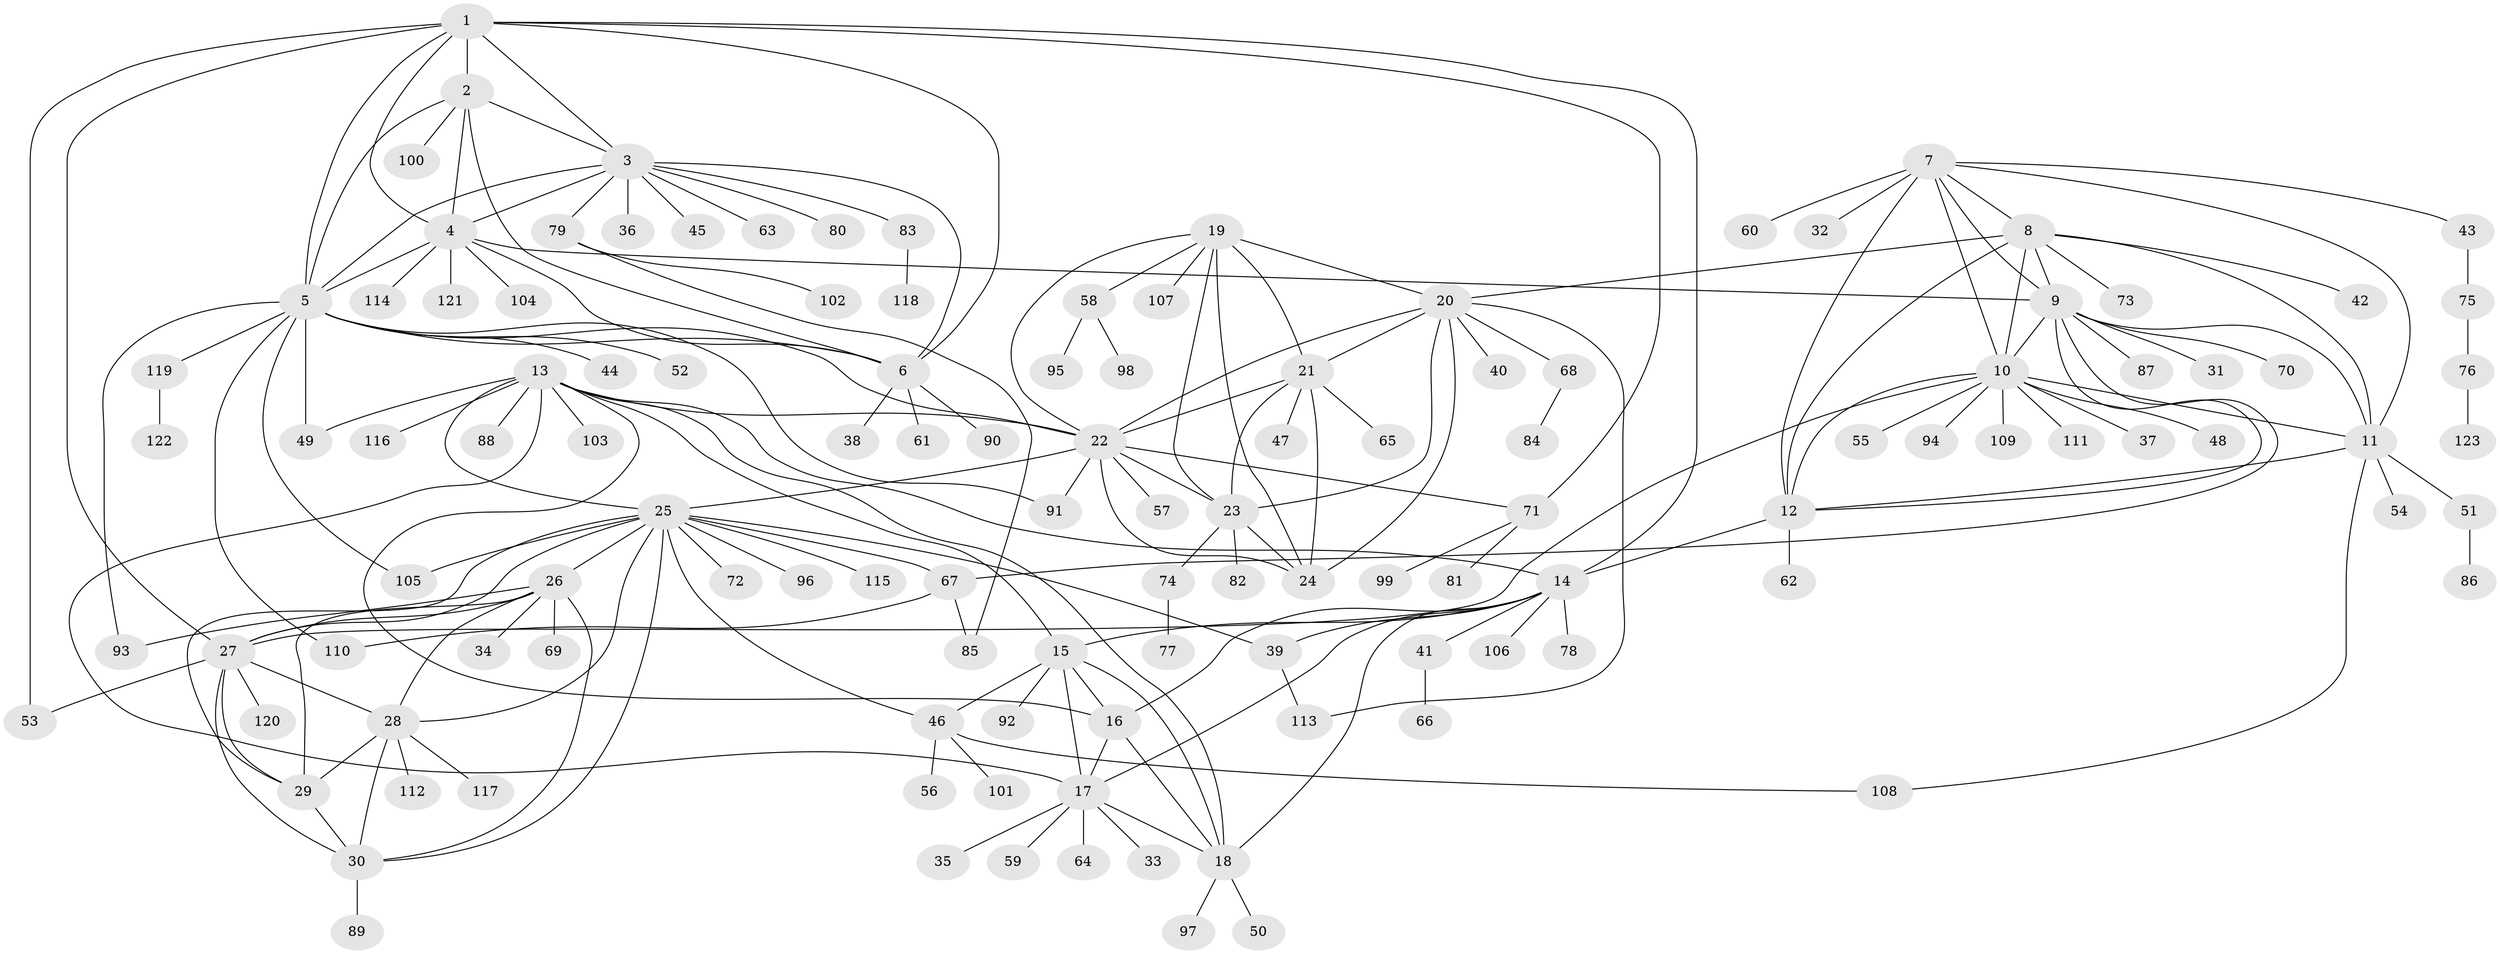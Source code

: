 // Generated by graph-tools (version 1.1) at 2025/26/03/09/25 03:26:44]
// undirected, 123 vertices, 191 edges
graph export_dot {
graph [start="1"]
  node [color=gray90,style=filled];
  1;
  2;
  3;
  4;
  5;
  6;
  7;
  8;
  9;
  10;
  11;
  12;
  13;
  14;
  15;
  16;
  17;
  18;
  19;
  20;
  21;
  22;
  23;
  24;
  25;
  26;
  27;
  28;
  29;
  30;
  31;
  32;
  33;
  34;
  35;
  36;
  37;
  38;
  39;
  40;
  41;
  42;
  43;
  44;
  45;
  46;
  47;
  48;
  49;
  50;
  51;
  52;
  53;
  54;
  55;
  56;
  57;
  58;
  59;
  60;
  61;
  62;
  63;
  64;
  65;
  66;
  67;
  68;
  69;
  70;
  71;
  72;
  73;
  74;
  75;
  76;
  77;
  78;
  79;
  80;
  81;
  82;
  83;
  84;
  85;
  86;
  87;
  88;
  89;
  90;
  91;
  92;
  93;
  94;
  95;
  96;
  97;
  98;
  99;
  100;
  101;
  102;
  103;
  104;
  105;
  106;
  107;
  108;
  109;
  110;
  111;
  112;
  113;
  114;
  115;
  116;
  117;
  118;
  119;
  120;
  121;
  122;
  123;
  1 -- 2;
  1 -- 3;
  1 -- 4;
  1 -- 5;
  1 -- 6;
  1 -- 14;
  1 -- 27;
  1 -- 53;
  1 -- 71;
  2 -- 3;
  2 -- 4;
  2 -- 5;
  2 -- 6;
  2 -- 100;
  3 -- 4;
  3 -- 5;
  3 -- 6;
  3 -- 36;
  3 -- 45;
  3 -- 63;
  3 -- 79;
  3 -- 80;
  3 -- 83;
  4 -- 5;
  4 -- 6;
  4 -- 9;
  4 -- 104;
  4 -- 114;
  4 -- 121;
  5 -- 6;
  5 -- 22;
  5 -- 44;
  5 -- 49;
  5 -- 52;
  5 -- 91;
  5 -- 93;
  5 -- 105;
  5 -- 110;
  5 -- 119;
  6 -- 38;
  6 -- 61;
  6 -- 90;
  7 -- 8;
  7 -- 9;
  7 -- 10;
  7 -- 11;
  7 -- 12;
  7 -- 32;
  7 -- 43;
  7 -- 60;
  8 -- 9;
  8 -- 10;
  8 -- 11;
  8 -- 12;
  8 -- 20;
  8 -- 42;
  8 -- 73;
  9 -- 10;
  9 -- 11;
  9 -- 12;
  9 -- 31;
  9 -- 67;
  9 -- 70;
  9 -- 87;
  10 -- 11;
  10 -- 12;
  10 -- 27;
  10 -- 37;
  10 -- 48;
  10 -- 55;
  10 -- 94;
  10 -- 109;
  10 -- 111;
  11 -- 12;
  11 -- 51;
  11 -- 54;
  11 -- 108;
  12 -- 14;
  12 -- 62;
  13 -- 14;
  13 -- 15;
  13 -- 16;
  13 -- 17;
  13 -- 18;
  13 -- 22;
  13 -- 25;
  13 -- 49;
  13 -- 88;
  13 -- 103;
  13 -- 116;
  14 -- 15;
  14 -- 16;
  14 -- 17;
  14 -- 18;
  14 -- 39;
  14 -- 41;
  14 -- 78;
  14 -- 106;
  15 -- 16;
  15 -- 17;
  15 -- 18;
  15 -- 46;
  15 -- 92;
  16 -- 17;
  16 -- 18;
  17 -- 18;
  17 -- 33;
  17 -- 35;
  17 -- 59;
  17 -- 64;
  18 -- 50;
  18 -- 97;
  19 -- 20;
  19 -- 21;
  19 -- 22;
  19 -- 23;
  19 -- 24;
  19 -- 58;
  19 -- 107;
  20 -- 21;
  20 -- 22;
  20 -- 23;
  20 -- 24;
  20 -- 40;
  20 -- 68;
  20 -- 113;
  21 -- 22;
  21 -- 23;
  21 -- 24;
  21 -- 47;
  21 -- 65;
  22 -- 23;
  22 -- 24;
  22 -- 25;
  22 -- 57;
  22 -- 71;
  22 -- 91;
  23 -- 24;
  23 -- 74;
  23 -- 82;
  25 -- 26;
  25 -- 27;
  25 -- 28;
  25 -- 29;
  25 -- 30;
  25 -- 39;
  25 -- 46;
  25 -- 67;
  25 -- 72;
  25 -- 96;
  25 -- 105;
  25 -- 115;
  26 -- 27;
  26 -- 28;
  26 -- 29;
  26 -- 30;
  26 -- 34;
  26 -- 69;
  26 -- 93;
  27 -- 28;
  27 -- 29;
  27 -- 30;
  27 -- 53;
  27 -- 120;
  28 -- 29;
  28 -- 30;
  28 -- 112;
  28 -- 117;
  29 -- 30;
  30 -- 89;
  39 -- 113;
  41 -- 66;
  43 -- 75;
  46 -- 56;
  46 -- 101;
  46 -- 108;
  51 -- 86;
  58 -- 95;
  58 -- 98;
  67 -- 85;
  67 -- 110;
  68 -- 84;
  71 -- 81;
  71 -- 99;
  74 -- 77;
  75 -- 76;
  76 -- 123;
  79 -- 85;
  79 -- 102;
  83 -- 118;
  119 -- 122;
}
